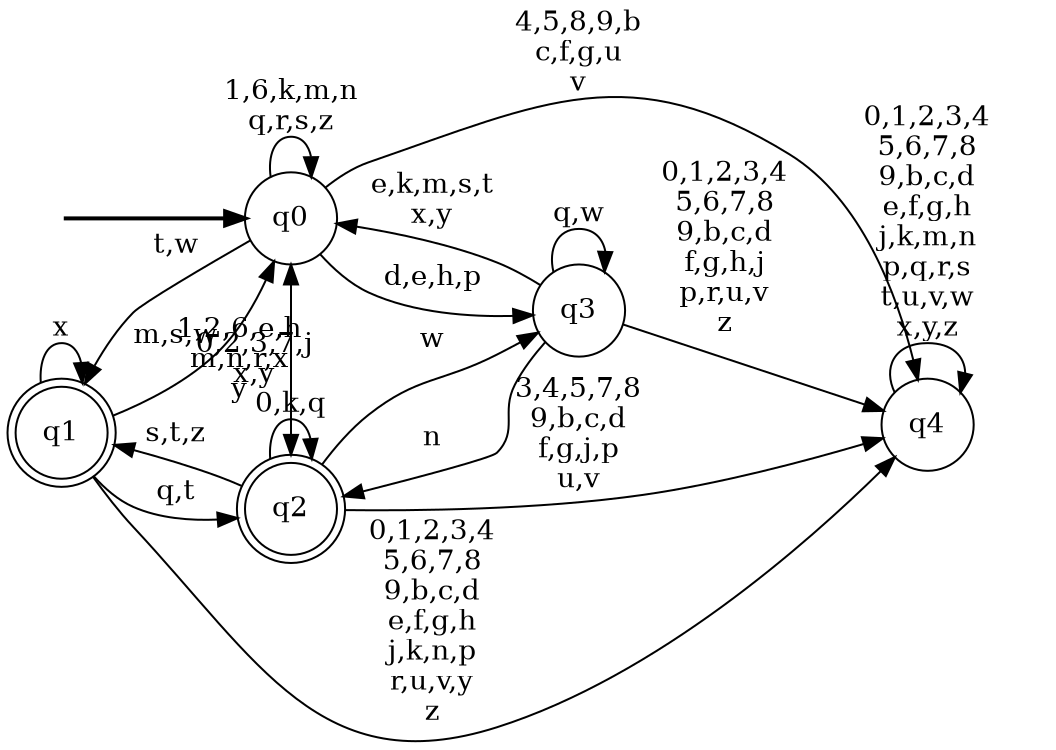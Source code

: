 digraph BlueStar {
__start0 [style = invis, shape = none, label = "", width = 0, height = 0];

rankdir=LR;
size="8,5";

s0 [style="filled", color="black", fillcolor="white" shape="circle", label="q0"];
s1 [style="rounded,filled", color="black", fillcolor="white" shape="doublecircle", label="q1"];
s2 [style="rounded,filled", color="black", fillcolor="white" shape="doublecircle", label="q2"];
s3 [style="filled", color="black", fillcolor="white" shape="circle", label="q3"];
s4 [style="filled", color="black", fillcolor="white" shape="circle", label="q4"];
subgraph cluster_main { 
	graph [pad=".75", ranksep="0.15", nodesep="0.15"];
	 style=invis; 
	__start0 -> s0 [penwidth=2];
}
s0 -> s0 [label="1,6,k,m,n\nq,r,s,z"];
s0 -> s1 [label="t,w"];
s0 -> s2 [label="0,2,3,7,j\nx,y"];
s0 -> s3 [label="d,e,h,p"];
s0 -> s4 [label="4,5,8,9,b\nc,f,g,u\nv"];
s1 -> s0 [label="m,s,w"];
s1 -> s1 [label="x"];
s1 -> s2 [label="q,t"];
s1 -> s4 [label="0,1,2,3,4\n5,6,7,8\n9,b,c,d\ne,f,g,h\nj,k,n,p\nr,u,v,y\nz"];
s2 -> s0 [label="1,2,6,e,h\nm,n,r,x\ny"];
s2 -> s1 [label="s,t,z"];
s2 -> s2 [label="0,k,q"];
s2 -> s3 [label="w"];
s2 -> s4 [label="3,4,5,7,8\n9,b,c,d\nf,g,j,p\nu,v"];
s3 -> s0 [label="e,k,m,s,t\nx,y"];
s3 -> s2 [label="n"];
s3 -> s3 [label="q,w"];
s3 -> s4 [label="0,1,2,3,4\n5,6,7,8\n9,b,c,d\nf,g,h,j\np,r,u,v\nz"];
s4 -> s4 [label="0,1,2,3,4\n5,6,7,8\n9,b,c,d\ne,f,g,h\nj,k,m,n\np,q,r,s\nt,u,v,w\nx,y,z"];

}